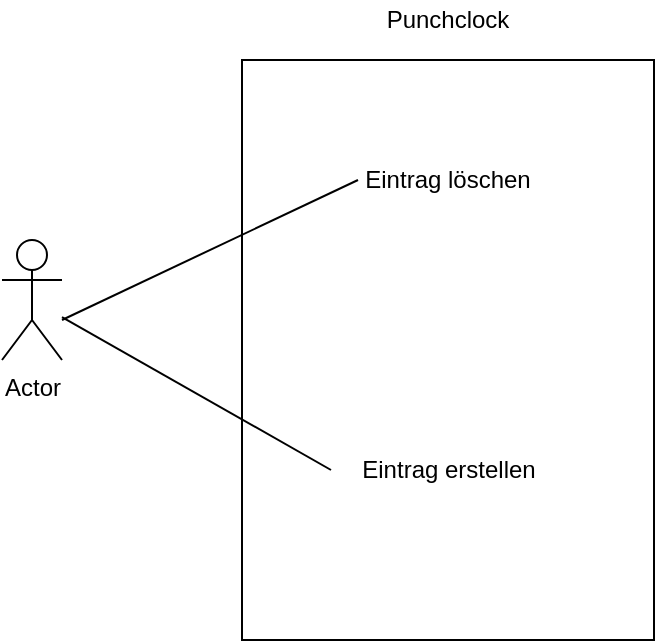 <mxfile version="15.2.9"><diagram id="6yf9C1xB0u3Feg82f47z" name="Page-1"><mxGraphModel dx="1038" dy="536" grid="1" gridSize="10" guides="1" tooltips="1" connect="1" arrows="1" fold="1" page="1" pageScale="1" pageWidth="827" pageHeight="1169" math="0" shadow="0"><root><mxCell id="0"/><mxCell id="1" parent="0"/><mxCell id="936UP3i2SI1VieFnfMjQ-1" value="" style="rounded=0;whiteSpace=wrap;html=1;" vertex="1" parent="1"><mxGeometry x="270" y="110" width="206" height="290" as="geometry"/></mxCell><mxCell id="936UP3i2SI1VieFnfMjQ-2" value="Actor" style="shape=umlActor;verticalLabelPosition=bottom;verticalAlign=top;html=1;outlineConnect=0;" vertex="1" parent="1"><mxGeometry x="150" y="200" width="30" height="60" as="geometry"/></mxCell><mxCell id="936UP3i2SI1VieFnfMjQ-3" value="Eintrag erstellen" style="text;html=1;strokeColor=none;fillColor=none;align=center;verticalAlign=middle;whiteSpace=wrap;rounded=0;" vertex="1" parent="1"><mxGeometry x="314.5" y="300" width="117" height="30" as="geometry"/></mxCell><mxCell id="936UP3i2SI1VieFnfMjQ-4" value="Eintrag löschen" style="text;html=1;strokeColor=none;fillColor=none;align=center;verticalAlign=middle;whiteSpace=wrap;rounded=0;" vertex="1" parent="1"><mxGeometry x="328" y="160" width="90" height="20" as="geometry"/></mxCell><mxCell id="936UP3i2SI1VieFnfMjQ-7" value="" style="endArrow=none;html=1;entryX=0;entryY=0.5;entryDx=0;entryDy=0;" edge="1" parent="1" source="936UP3i2SI1VieFnfMjQ-2" target="936UP3i2SI1VieFnfMjQ-3"><mxGeometry width="50" height="50" relative="1" as="geometry"><mxPoint x="210" y="300" as="sourcePoint"/><mxPoint x="260" y="250" as="targetPoint"/></mxGeometry></mxCell><mxCell id="936UP3i2SI1VieFnfMjQ-8" value="" style="endArrow=none;html=1;entryX=0;entryY=0.5;entryDx=0;entryDy=0;" edge="1" parent="1" target="936UP3i2SI1VieFnfMjQ-4"><mxGeometry width="50" height="50" relative="1" as="geometry"><mxPoint x="180" y="240" as="sourcePoint"/><mxPoint x="270" y="190" as="targetPoint"/></mxGeometry></mxCell><mxCell id="936UP3i2SI1VieFnfMjQ-9" value="Punchclock" style="text;html=1;strokeColor=none;fillColor=none;align=center;verticalAlign=middle;whiteSpace=wrap;rounded=0;" vertex="1" parent="1"><mxGeometry x="320.25" y="80" width="105.5" height="20" as="geometry"/></mxCell></root></mxGraphModel></diagram></mxfile>